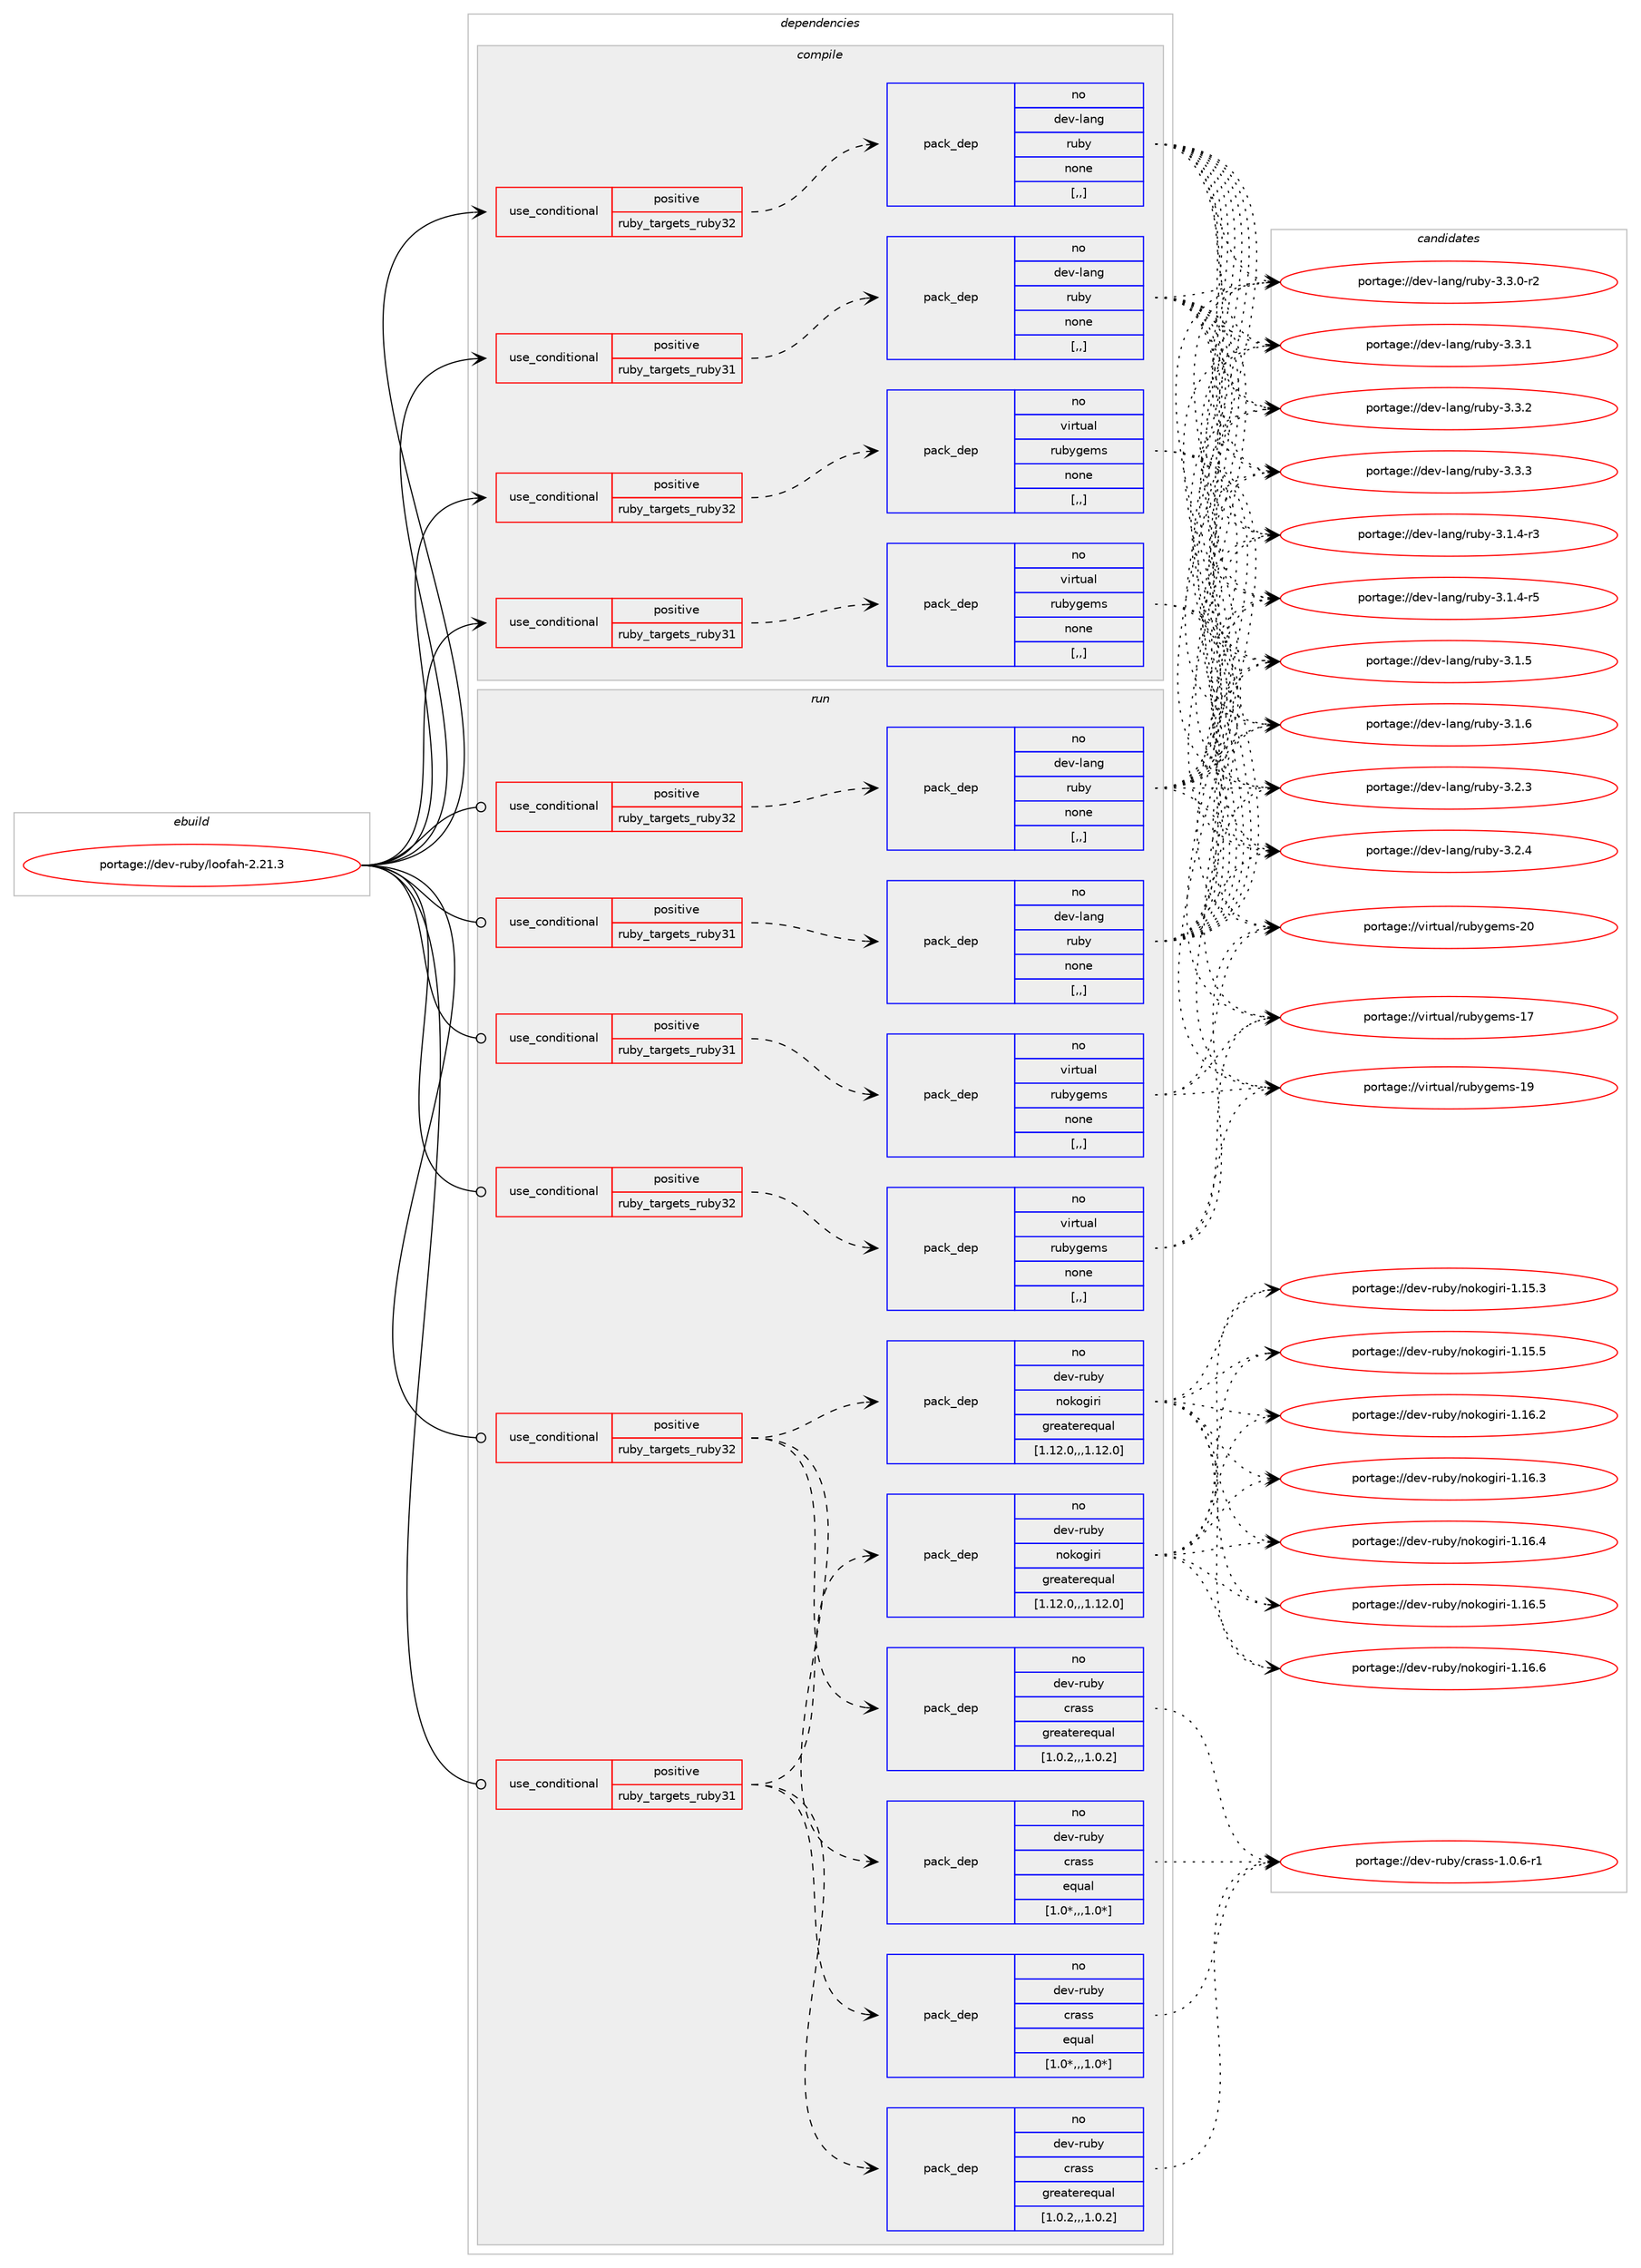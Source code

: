digraph prolog {

# *************
# Graph options
# *************

newrank=true;
concentrate=true;
compound=true;
graph [rankdir=LR,fontname=Helvetica,fontsize=10,ranksep=1.5];#, ranksep=2.5, nodesep=0.2];
edge  [arrowhead=vee];
node  [fontname=Helvetica,fontsize=10];

# **********
# The ebuild
# **********

subgraph cluster_leftcol {
color=gray;
rank=same;
label=<<i>ebuild</i>>;
id [label="portage://dev-ruby/loofah-2.21.3", color=red, width=4, href="../dev-ruby/loofah-2.21.3.svg"];
}

# ****************
# The dependencies
# ****************

subgraph cluster_midcol {
color=gray;
label=<<i>dependencies</i>>;
subgraph cluster_compile {
fillcolor="#eeeeee";
style=filled;
label=<<i>compile</i>>;
subgraph cond48813 {
dependency184884 [label=<<TABLE BORDER="0" CELLBORDER="1" CELLSPACING="0" CELLPADDING="4"><TR><TD ROWSPAN="3" CELLPADDING="10">use_conditional</TD></TR><TR><TD>positive</TD></TR><TR><TD>ruby_targets_ruby31</TD></TR></TABLE>>, shape=none, color=red];
subgraph pack134765 {
dependency184885 [label=<<TABLE BORDER="0" CELLBORDER="1" CELLSPACING="0" CELLPADDING="4" WIDTH="220"><TR><TD ROWSPAN="6" CELLPADDING="30">pack_dep</TD></TR><TR><TD WIDTH="110">no</TD></TR><TR><TD>dev-lang</TD></TR><TR><TD>ruby</TD></TR><TR><TD>none</TD></TR><TR><TD>[,,]</TD></TR></TABLE>>, shape=none, color=blue];
}
dependency184884:e -> dependency184885:w [weight=20,style="dashed",arrowhead="vee"];
}
id:e -> dependency184884:w [weight=20,style="solid",arrowhead="vee"];
subgraph cond48814 {
dependency184886 [label=<<TABLE BORDER="0" CELLBORDER="1" CELLSPACING="0" CELLPADDING="4"><TR><TD ROWSPAN="3" CELLPADDING="10">use_conditional</TD></TR><TR><TD>positive</TD></TR><TR><TD>ruby_targets_ruby31</TD></TR></TABLE>>, shape=none, color=red];
subgraph pack134766 {
dependency184887 [label=<<TABLE BORDER="0" CELLBORDER="1" CELLSPACING="0" CELLPADDING="4" WIDTH="220"><TR><TD ROWSPAN="6" CELLPADDING="30">pack_dep</TD></TR><TR><TD WIDTH="110">no</TD></TR><TR><TD>virtual</TD></TR><TR><TD>rubygems</TD></TR><TR><TD>none</TD></TR><TR><TD>[,,]</TD></TR></TABLE>>, shape=none, color=blue];
}
dependency184886:e -> dependency184887:w [weight=20,style="dashed",arrowhead="vee"];
}
id:e -> dependency184886:w [weight=20,style="solid",arrowhead="vee"];
subgraph cond48815 {
dependency184888 [label=<<TABLE BORDER="0" CELLBORDER="1" CELLSPACING="0" CELLPADDING="4"><TR><TD ROWSPAN="3" CELLPADDING="10">use_conditional</TD></TR><TR><TD>positive</TD></TR><TR><TD>ruby_targets_ruby32</TD></TR></TABLE>>, shape=none, color=red];
subgraph pack134767 {
dependency184889 [label=<<TABLE BORDER="0" CELLBORDER="1" CELLSPACING="0" CELLPADDING="4" WIDTH="220"><TR><TD ROWSPAN="6" CELLPADDING="30">pack_dep</TD></TR><TR><TD WIDTH="110">no</TD></TR><TR><TD>dev-lang</TD></TR><TR><TD>ruby</TD></TR><TR><TD>none</TD></TR><TR><TD>[,,]</TD></TR></TABLE>>, shape=none, color=blue];
}
dependency184888:e -> dependency184889:w [weight=20,style="dashed",arrowhead="vee"];
}
id:e -> dependency184888:w [weight=20,style="solid",arrowhead="vee"];
subgraph cond48816 {
dependency184890 [label=<<TABLE BORDER="0" CELLBORDER="1" CELLSPACING="0" CELLPADDING="4"><TR><TD ROWSPAN="3" CELLPADDING="10">use_conditional</TD></TR><TR><TD>positive</TD></TR><TR><TD>ruby_targets_ruby32</TD></TR></TABLE>>, shape=none, color=red];
subgraph pack134768 {
dependency184891 [label=<<TABLE BORDER="0" CELLBORDER="1" CELLSPACING="0" CELLPADDING="4" WIDTH="220"><TR><TD ROWSPAN="6" CELLPADDING="30">pack_dep</TD></TR><TR><TD WIDTH="110">no</TD></TR><TR><TD>virtual</TD></TR><TR><TD>rubygems</TD></TR><TR><TD>none</TD></TR><TR><TD>[,,]</TD></TR></TABLE>>, shape=none, color=blue];
}
dependency184890:e -> dependency184891:w [weight=20,style="dashed",arrowhead="vee"];
}
id:e -> dependency184890:w [weight=20,style="solid",arrowhead="vee"];
}
subgraph cluster_compileandrun {
fillcolor="#eeeeee";
style=filled;
label=<<i>compile and run</i>>;
}
subgraph cluster_run {
fillcolor="#eeeeee";
style=filled;
label=<<i>run</i>>;
subgraph cond48817 {
dependency184892 [label=<<TABLE BORDER="0" CELLBORDER="1" CELLSPACING="0" CELLPADDING="4"><TR><TD ROWSPAN="3" CELLPADDING="10">use_conditional</TD></TR><TR><TD>positive</TD></TR><TR><TD>ruby_targets_ruby31</TD></TR></TABLE>>, shape=none, color=red];
subgraph pack134769 {
dependency184893 [label=<<TABLE BORDER="0" CELLBORDER="1" CELLSPACING="0" CELLPADDING="4" WIDTH="220"><TR><TD ROWSPAN="6" CELLPADDING="30">pack_dep</TD></TR><TR><TD WIDTH="110">no</TD></TR><TR><TD>dev-lang</TD></TR><TR><TD>ruby</TD></TR><TR><TD>none</TD></TR><TR><TD>[,,]</TD></TR></TABLE>>, shape=none, color=blue];
}
dependency184892:e -> dependency184893:w [weight=20,style="dashed",arrowhead="vee"];
}
id:e -> dependency184892:w [weight=20,style="solid",arrowhead="odot"];
subgraph cond48818 {
dependency184894 [label=<<TABLE BORDER="0" CELLBORDER="1" CELLSPACING="0" CELLPADDING="4"><TR><TD ROWSPAN="3" CELLPADDING="10">use_conditional</TD></TR><TR><TD>positive</TD></TR><TR><TD>ruby_targets_ruby31</TD></TR></TABLE>>, shape=none, color=red];
subgraph pack134770 {
dependency184895 [label=<<TABLE BORDER="0" CELLBORDER="1" CELLSPACING="0" CELLPADDING="4" WIDTH="220"><TR><TD ROWSPAN="6" CELLPADDING="30">pack_dep</TD></TR><TR><TD WIDTH="110">no</TD></TR><TR><TD>dev-ruby</TD></TR><TR><TD>crass</TD></TR><TR><TD>equal</TD></TR><TR><TD>[1.0*,,,1.0*]</TD></TR></TABLE>>, shape=none, color=blue];
}
dependency184894:e -> dependency184895:w [weight=20,style="dashed",arrowhead="vee"];
subgraph pack134771 {
dependency184896 [label=<<TABLE BORDER="0" CELLBORDER="1" CELLSPACING="0" CELLPADDING="4" WIDTH="220"><TR><TD ROWSPAN="6" CELLPADDING="30">pack_dep</TD></TR><TR><TD WIDTH="110">no</TD></TR><TR><TD>dev-ruby</TD></TR><TR><TD>crass</TD></TR><TR><TD>greaterequal</TD></TR><TR><TD>[1.0.2,,,1.0.2]</TD></TR></TABLE>>, shape=none, color=blue];
}
dependency184894:e -> dependency184896:w [weight=20,style="dashed",arrowhead="vee"];
subgraph pack134772 {
dependency184897 [label=<<TABLE BORDER="0" CELLBORDER="1" CELLSPACING="0" CELLPADDING="4" WIDTH="220"><TR><TD ROWSPAN="6" CELLPADDING="30">pack_dep</TD></TR><TR><TD WIDTH="110">no</TD></TR><TR><TD>dev-ruby</TD></TR><TR><TD>nokogiri</TD></TR><TR><TD>greaterequal</TD></TR><TR><TD>[1.12.0,,,1.12.0]</TD></TR></TABLE>>, shape=none, color=blue];
}
dependency184894:e -> dependency184897:w [weight=20,style="dashed",arrowhead="vee"];
}
id:e -> dependency184894:w [weight=20,style="solid",arrowhead="odot"];
subgraph cond48819 {
dependency184898 [label=<<TABLE BORDER="0" CELLBORDER="1" CELLSPACING="0" CELLPADDING="4"><TR><TD ROWSPAN="3" CELLPADDING="10">use_conditional</TD></TR><TR><TD>positive</TD></TR><TR><TD>ruby_targets_ruby31</TD></TR></TABLE>>, shape=none, color=red];
subgraph pack134773 {
dependency184899 [label=<<TABLE BORDER="0" CELLBORDER="1" CELLSPACING="0" CELLPADDING="4" WIDTH="220"><TR><TD ROWSPAN="6" CELLPADDING="30">pack_dep</TD></TR><TR><TD WIDTH="110">no</TD></TR><TR><TD>virtual</TD></TR><TR><TD>rubygems</TD></TR><TR><TD>none</TD></TR><TR><TD>[,,]</TD></TR></TABLE>>, shape=none, color=blue];
}
dependency184898:e -> dependency184899:w [weight=20,style="dashed",arrowhead="vee"];
}
id:e -> dependency184898:w [weight=20,style="solid",arrowhead="odot"];
subgraph cond48820 {
dependency184900 [label=<<TABLE BORDER="0" CELLBORDER="1" CELLSPACING="0" CELLPADDING="4"><TR><TD ROWSPAN="3" CELLPADDING="10">use_conditional</TD></TR><TR><TD>positive</TD></TR><TR><TD>ruby_targets_ruby32</TD></TR></TABLE>>, shape=none, color=red];
subgraph pack134774 {
dependency184901 [label=<<TABLE BORDER="0" CELLBORDER="1" CELLSPACING="0" CELLPADDING="4" WIDTH="220"><TR><TD ROWSPAN="6" CELLPADDING="30">pack_dep</TD></TR><TR><TD WIDTH="110">no</TD></TR><TR><TD>dev-lang</TD></TR><TR><TD>ruby</TD></TR><TR><TD>none</TD></TR><TR><TD>[,,]</TD></TR></TABLE>>, shape=none, color=blue];
}
dependency184900:e -> dependency184901:w [weight=20,style="dashed",arrowhead="vee"];
}
id:e -> dependency184900:w [weight=20,style="solid",arrowhead="odot"];
subgraph cond48821 {
dependency184902 [label=<<TABLE BORDER="0" CELLBORDER="1" CELLSPACING="0" CELLPADDING="4"><TR><TD ROWSPAN="3" CELLPADDING="10">use_conditional</TD></TR><TR><TD>positive</TD></TR><TR><TD>ruby_targets_ruby32</TD></TR></TABLE>>, shape=none, color=red];
subgraph pack134775 {
dependency184903 [label=<<TABLE BORDER="0" CELLBORDER="1" CELLSPACING="0" CELLPADDING="4" WIDTH="220"><TR><TD ROWSPAN="6" CELLPADDING="30">pack_dep</TD></TR><TR><TD WIDTH="110">no</TD></TR><TR><TD>dev-ruby</TD></TR><TR><TD>crass</TD></TR><TR><TD>equal</TD></TR><TR><TD>[1.0*,,,1.0*]</TD></TR></TABLE>>, shape=none, color=blue];
}
dependency184902:e -> dependency184903:w [weight=20,style="dashed",arrowhead="vee"];
subgraph pack134776 {
dependency184904 [label=<<TABLE BORDER="0" CELLBORDER="1" CELLSPACING="0" CELLPADDING="4" WIDTH="220"><TR><TD ROWSPAN="6" CELLPADDING="30">pack_dep</TD></TR><TR><TD WIDTH="110">no</TD></TR><TR><TD>dev-ruby</TD></TR><TR><TD>crass</TD></TR><TR><TD>greaterequal</TD></TR><TR><TD>[1.0.2,,,1.0.2]</TD></TR></TABLE>>, shape=none, color=blue];
}
dependency184902:e -> dependency184904:w [weight=20,style="dashed",arrowhead="vee"];
subgraph pack134777 {
dependency184905 [label=<<TABLE BORDER="0" CELLBORDER="1" CELLSPACING="0" CELLPADDING="4" WIDTH="220"><TR><TD ROWSPAN="6" CELLPADDING="30">pack_dep</TD></TR><TR><TD WIDTH="110">no</TD></TR><TR><TD>dev-ruby</TD></TR><TR><TD>nokogiri</TD></TR><TR><TD>greaterequal</TD></TR><TR><TD>[1.12.0,,,1.12.0]</TD></TR></TABLE>>, shape=none, color=blue];
}
dependency184902:e -> dependency184905:w [weight=20,style="dashed",arrowhead="vee"];
}
id:e -> dependency184902:w [weight=20,style="solid",arrowhead="odot"];
subgraph cond48822 {
dependency184906 [label=<<TABLE BORDER="0" CELLBORDER="1" CELLSPACING="0" CELLPADDING="4"><TR><TD ROWSPAN="3" CELLPADDING="10">use_conditional</TD></TR><TR><TD>positive</TD></TR><TR><TD>ruby_targets_ruby32</TD></TR></TABLE>>, shape=none, color=red];
subgraph pack134778 {
dependency184907 [label=<<TABLE BORDER="0" CELLBORDER="1" CELLSPACING="0" CELLPADDING="4" WIDTH="220"><TR><TD ROWSPAN="6" CELLPADDING="30">pack_dep</TD></TR><TR><TD WIDTH="110">no</TD></TR><TR><TD>virtual</TD></TR><TR><TD>rubygems</TD></TR><TR><TD>none</TD></TR><TR><TD>[,,]</TD></TR></TABLE>>, shape=none, color=blue];
}
dependency184906:e -> dependency184907:w [weight=20,style="dashed",arrowhead="vee"];
}
id:e -> dependency184906:w [weight=20,style="solid",arrowhead="odot"];
}
}

# **************
# The candidates
# **************

subgraph cluster_choices {
rank=same;
color=gray;
label=<<i>candidates</i>>;

subgraph choice134765 {
color=black;
nodesep=1;
choice100101118451089711010347114117981214551464946524511451 [label="portage://dev-lang/ruby-3.1.4-r3", color=red, width=4,href="../dev-lang/ruby-3.1.4-r3.svg"];
choice100101118451089711010347114117981214551464946524511453 [label="portage://dev-lang/ruby-3.1.4-r5", color=red, width=4,href="../dev-lang/ruby-3.1.4-r5.svg"];
choice10010111845108971101034711411798121455146494653 [label="portage://dev-lang/ruby-3.1.5", color=red, width=4,href="../dev-lang/ruby-3.1.5.svg"];
choice10010111845108971101034711411798121455146494654 [label="portage://dev-lang/ruby-3.1.6", color=red, width=4,href="../dev-lang/ruby-3.1.6.svg"];
choice10010111845108971101034711411798121455146504651 [label="portage://dev-lang/ruby-3.2.3", color=red, width=4,href="../dev-lang/ruby-3.2.3.svg"];
choice10010111845108971101034711411798121455146504652 [label="portage://dev-lang/ruby-3.2.4", color=red, width=4,href="../dev-lang/ruby-3.2.4.svg"];
choice100101118451089711010347114117981214551465146484511450 [label="portage://dev-lang/ruby-3.3.0-r2", color=red, width=4,href="../dev-lang/ruby-3.3.0-r2.svg"];
choice10010111845108971101034711411798121455146514649 [label="portage://dev-lang/ruby-3.3.1", color=red, width=4,href="../dev-lang/ruby-3.3.1.svg"];
choice10010111845108971101034711411798121455146514650 [label="portage://dev-lang/ruby-3.3.2", color=red, width=4,href="../dev-lang/ruby-3.3.2.svg"];
choice10010111845108971101034711411798121455146514651 [label="portage://dev-lang/ruby-3.3.3", color=red, width=4,href="../dev-lang/ruby-3.3.3.svg"];
dependency184885:e -> choice100101118451089711010347114117981214551464946524511451:w [style=dotted,weight="100"];
dependency184885:e -> choice100101118451089711010347114117981214551464946524511453:w [style=dotted,weight="100"];
dependency184885:e -> choice10010111845108971101034711411798121455146494653:w [style=dotted,weight="100"];
dependency184885:e -> choice10010111845108971101034711411798121455146494654:w [style=dotted,weight="100"];
dependency184885:e -> choice10010111845108971101034711411798121455146504651:w [style=dotted,weight="100"];
dependency184885:e -> choice10010111845108971101034711411798121455146504652:w [style=dotted,weight="100"];
dependency184885:e -> choice100101118451089711010347114117981214551465146484511450:w [style=dotted,weight="100"];
dependency184885:e -> choice10010111845108971101034711411798121455146514649:w [style=dotted,weight="100"];
dependency184885:e -> choice10010111845108971101034711411798121455146514650:w [style=dotted,weight="100"];
dependency184885:e -> choice10010111845108971101034711411798121455146514651:w [style=dotted,weight="100"];
}
subgraph choice134766 {
color=black;
nodesep=1;
choice118105114116117971084711411798121103101109115454955 [label="portage://virtual/rubygems-17", color=red, width=4,href="../virtual/rubygems-17.svg"];
choice118105114116117971084711411798121103101109115454957 [label="portage://virtual/rubygems-19", color=red, width=4,href="../virtual/rubygems-19.svg"];
choice118105114116117971084711411798121103101109115455048 [label="portage://virtual/rubygems-20", color=red, width=4,href="../virtual/rubygems-20.svg"];
dependency184887:e -> choice118105114116117971084711411798121103101109115454955:w [style=dotted,weight="100"];
dependency184887:e -> choice118105114116117971084711411798121103101109115454957:w [style=dotted,weight="100"];
dependency184887:e -> choice118105114116117971084711411798121103101109115455048:w [style=dotted,weight="100"];
}
subgraph choice134767 {
color=black;
nodesep=1;
choice100101118451089711010347114117981214551464946524511451 [label="portage://dev-lang/ruby-3.1.4-r3", color=red, width=4,href="../dev-lang/ruby-3.1.4-r3.svg"];
choice100101118451089711010347114117981214551464946524511453 [label="portage://dev-lang/ruby-3.1.4-r5", color=red, width=4,href="../dev-lang/ruby-3.1.4-r5.svg"];
choice10010111845108971101034711411798121455146494653 [label="portage://dev-lang/ruby-3.1.5", color=red, width=4,href="../dev-lang/ruby-3.1.5.svg"];
choice10010111845108971101034711411798121455146494654 [label="portage://dev-lang/ruby-3.1.6", color=red, width=4,href="../dev-lang/ruby-3.1.6.svg"];
choice10010111845108971101034711411798121455146504651 [label="portage://dev-lang/ruby-3.2.3", color=red, width=4,href="../dev-lang/ruby-3.2.3.svg"];
choice10010111845108971101034711411798121455146504652 [label="portage://dev-lang/ruby-3.2.4", color=red, width=4,href="../dev-lang/ruby-3.2.4.svg"];
choice100101118451089711010347114117981214551465146484511450 [label="portage://dev-lang/ruby-3.3.0-r2", color=red, width=4,href="../dev-lang/ruby-3.3.0-r2.svg"];
choice10010111845108971101034711411798121455146514649 [label="portage://dev-lang/ruby-3.3.1", color=red, width=4,href="../dev-lang/ruby-3.3.1.svg"];
choice10010111845108971101034711411798121455146514650 [label="portage://dev-lang/ruby-3.3.2", color=red, width=4,href="../dev-lang/ruby-3.3.2.svg"];
choice10010111845108971101034711411798121455146514651 [label="portage://dev-lang/ruby-3.3.3", color=red, width=4,href="../dev-lang/ruby-3.3.3.svg"];
dependency184889:e -> choice100101118451089711010347114117981214551464946524511451:w [style=dotted,weight="100"];
dependency184889:e -> choice100101118451089711010347114117981214551464946524511453:w [style=dotted,weight="100"];
dependency184889:e -> choice10010111845108971101034711411798121455146494653:w [style=dotted,weight="100"];
dependency184889:e -> choice10010111845108971101034711411798121455146494654:w [style=dotted,weight="100"];
dependency184889:e -> choice10010111845108971101034711411798121455146504651:w [style=dotted,weight="100"];
dependency184889:e -> choice10010111845108971101034711411798121455146504652:w [style=dotted,weight="100"];
dependency184889:e -> choice100101118451089711010347114117981214551465146484511450:w [style=dotted,weight="100"];
dependency184889:e -> choice10010111845108971101034711411798121455146514649:w [style=dotted,weight="100"];
dependency184889:e -> choice10010111845108971101034711411798121455146514650:w [style=dotted,weight="100"];
dependency184889:e -> choice10010111845108971101034711411798121455146514651:w [style=dotted,weight="100"];
}
subgraph choice134768 {
color=black;
nodesep=1;
choice118105114116117971084711411798121103101109115454955 [label="portage://virtual/rubygems-17", color=red, width=4,href="../virtual/rubygems-17.svg"];
choice118105114116117971084711411798121103101109115454957 [label="portage://virtual/rubygems-19", color=red, width=4,href="../virtual/rubygems-19.svg"];
choice118105114116117971084711411798121103101109115455048 [label="portage://virtual/rubygems-20", color=red, width=4,href="../virtual/rubygems-20.svg"];
dependency184891:e -> choice118105114116117971084711411798121103101109115454955:w [style=dotted,weight="100"];
dependency184891:e -> choice118105114116117971084711411798121103101109115454957:w [style=dotted,weight="100"];
dependency184891:e -> choice118105114116117971084711411798121103101109115455048:w [style=dotted,weight="100"];
}
subgraph choice134769 {
color=black;
nodesep=1;
choice100101118451089711010347114117981214551464946524511451 [label="portage://dev-lang/ruby-3.1.4-r3", color=red, width=4,href="../dev-lang/ruby-3.1.4-r3.svg"];
choice100101118451089711010347114117981214551464946524511453 [label="portage://dev-lang/ruby-3.1.4-r5", color=red, width=4,href="../dev-lang/ruby-3.1.4-r5.svg"];
choice10010111845108971101034711411798121455146494653 [label="portage://dev-lang/ruby-3.1.5", color=red, width=4,href="../dev-lang/ruby-3.1.5.svg"];
choice10010111845108971101034711411798121455146494654 [label="portage://dev-lang/ruby-3.1.6", color=red, width=4,href="../dev-lang/ruby-3.1.6.svg"];
choice10010111845108971101034711411798121455146504651 [label="portage://dev-lang/ruby-3.2.3", color=red, width=4,href="../dev-lang/ruby-3.2.3.svg"];
choice10010111845108971101034711411798121455146504652 [label="portage://dev-lang/ruby-3.2.4", color=red, width=4,href="../dev-lang/ruby-3.2.4.svg"];
choice100101118451089711010347114117981214551465146484511450 [label="portage://dev-lang/ruby-3.3.0-r2", color=red, width=4,href="../dev-lang/ruby-3.3.0-r2.svg"];
choice10010111845108971101034711411798121455146514649 [label="portage://dev-lang/ruby-3.3.1", color=red, width=4,href="../dev-lang/ruby-3.3.1.svg"];
choice10010111845108971101034711411798121455146514650 [label="portage://dev-lang/ruby-3.3.2", color=red, width=4,href="../dev-lang/ruby-3.3.2.svg"];
choice10010111845108971101034711411798121455146514651 [label="portage://dev-lang/ruby-3.3.3", color=red, width=4,href="../dev-lang/ruby-3.3.3.svg"];
dependency184893:e -> choice100101118451089711010347114117981214551464946524511451:w [style=dotted,weight="100"];
dependency184893:e -> choice100101118451089711010347114117981214551464946524511453:w [style=dotted,weight="100"];
dependency184893:e -> choice10010111845108971101034711411798121455146494653:w [style=dotted,weight="100"];
dependency184893:e -> choice10010111845108971101034711411798121455146494654:w [style=dotted,weight="100"];
dependency184893:e -> choice10010111845108971101034711411798121455146504651:w [style=dotted,weight="100"];
dependency184893:e -> choice10010111845108971101034711411798121455146504652:w [style=dotted,weight="100"];
dependency184893:e -> choice100101118451089711010347114117981214551465146484511450:w [style=dotted,weight="100"];
dependency184893:e -> choice10010111845108971101034711411798121455146514649:w [style=dotted,weight="100"];
dependency184893:e -> choice10010111845108971101034711411798121455146514650:w [style=dotted,weight="100"];
dependency184893:e -> choice10010111845108971101034711411798121455146514651:w [style=dotted,weight="100"];
}
subgraph choice134770 {
color=black;
nodesep=1;
choice10010111845114117981214799114971151154549464846544511449 [label="portage://dev-ruby/crass-1.0.6-r1", color=red, width=4,href="../dev-ruby/crass-1.0.6-r1.svg"];
dependency184895:e -> choice10010111845114117981214799114971151154549464846544511449:w [style=dotted,weight="100"];
}
subgraph choice134771 {
color=black;
nodesep=1;
choice10010111845114117981214799114971151154549464846544511449 [label="portage://dev-ruby/crass-1.0.6-r1", color=red, width=4,href="../dev-ruby/crass-1.0.6-r1.svg"];
dependency184896:e -> choice10010111845114117981214799114971151154549464846544511449:w [style=dotted,weight="100"];
}
subgraph choice134772 {
color=black;
nodesep=1;
choice10010111845114117981214711011110711110310511410545494649534651 [label="portage://dev-ruby/nokogiri-1.15.3", color=red, width=4,href="../dev-ruby/nokogiri-1.15.3.svg"];
choice10010111845114117981214711011110711110310511410545494649534653 [label="portage://dev-ruby/nokogiri-1.15.5", color=red, width=4,href="../dev-ruby/nokogiri-1.15.5.svg"];
choice10010111845114117981214711011110711110310511410545494649544650 [label="portage://dev-ruby/nokogiri-1.16.2", color=red, width=4,href="../dev-ruby/nokogiri-1.16.2.svg"];
choice10010111845114117981214711011110711110310511410545494649544651 [label="portage://dev-ruby/nokogiri-1.16.3", color=red, width=4,href="../dev-ruby/nokogiri-1.16.3.svg"];
choice10010111845114117981214711011110711110310511410545494649544652 [label="portage://dev-ruby/nokogiri-1.16.4", color=red, width=4,href="../dev-ruby/nokogiri-1.16.4.svg"];
choice10010111845114117981214711011110711110310511410545494649544653 [label="portage://dev-ruby/nokogiri-1.16.5", color=red, width=4,href="../dev-ruby/nokogiri-1.16.5.svg"];
choice10010111845114117981214711011110711110310511410545494649544654 [label="portage://dev-ruby/nokogiri-1.16.6", color=red, width=4,href="../dev-ruby/nokogiri-1.16.6.svg"];
dependency184897:e -> choice10010111845114117981214711011110711110310511410545494649534651:w [style=dotted,weight="100"];
dependency184897:e -> choice10010111845114117981214711011110711110310511410545494649534653:w [style=dotted,weight="100"];
dependency184897:e -> choice10010111845114117981214711011110711110310511410545494649544650:w [style=dotted,weight="100"];
dependency184897:e -> choice10010111845114117981214711011110711110310511410545494649544651:w [style=dotted,weight="100"];
dependency184897:e -> choice10010111845114117981214711011110711110310511410545494649544652:w [style=dotted,weight="100"];
dependency184897:e -> choice10010111845114117981214711011110711110310511410545494649544653:w [style=dotted,weight="100"];
dependency184897:e -> choice10010111845114117981214711011110711110310511410545494649544654:w [style=dotted,weight="100"];
}
subgraph choice134773 {
color=black;
nodesep=1;
choice118105114116117971084711411798121103101109115454955 [label="portage://virtual/rubygems-17", color=red, width=4,href="../virtual/rubygems-17.svg"];
choice118105114116117971084711411798121103101109115454957 [label="portage://virtual/rubygems-19", color=red, width=4,href="../virtual/rubygems-19.svg"];
choice118105114116117971084711411798121103101109115455048 [label="portage://virtual/rubygems-20", color=red, width=4,href="../virtual/rubygems-20.svg"];
dependency184899:e -> choice118105114116117971084711411798121103101109115454955:w [style=dotted,weight="100"];
dependency184899:e -> choice118105114116117971084711411798121103101109115454957:w [style=dotted,weight="100"];
dependency184899:e -> choice118105114116117971084711411798121103101109115455048:w [style=dotted,weight="100"];
}
subgraph choice134774 {
color=black;
nodesep=1;
choice100101118451089711010347114117981214551464946524511451 [label="portage://dev-lang/ruby-3.1.4-r3", color=red, width=4,href="../dev-lang/ruby-3.1.4-r3.svg"];
choice100101118451089711010347114117981214551464946524511453 [label="portage://dev-lang/ruby-3.1.4-r5", color=red, width=4,href="../dev-lang/ruby-3.1.4-r5.svg"];
choice10010111845108971101034711411798121455146494653 [label="portage://dev-lang/ruby-3.1.5", color=red, width=4,href="../dev-lang/ruby-3.1.5.svg"];
choice10010111845108971101034711411798121455146494654 [label="portage://dev-lang/ruby-3.1.6", color=red, width=4,href="../dev-lang/ruby-3.1.6.svg"];
choice10010111845108971101034711411798121455146504651 [label="portage://dev-lang/ruby-3.2.3", color=red, width=4,href="../dev-lang/ruby-3.2.3.svg"];
choice10010111845108971101034711411798121455146504652 [label="portage://dev-lang/ruby-3.2.4", color=red, width=4,href="../dev-lang/ruby-3.2.4.svg"];
choice100101118451089711010347114117981214551465146484511450 [label="portage://dev-lang/ruby-3.3.0-r2", color=red, width=4,href="../dev-lang/ruby-3.3.0-r2.svg"];
choice10010111845108971101034711411798121455146514649 [label="portage://dev-lang/ruby-3.3.1", color=red, width=4,href="../dev-lang/ruby-3.3.1.svg"];
choice10010111845108971101034711411798121455146514650 [label="portage://dev-lang/ruby-3.3.2", color=red, width=4,href="../dev-lang/ruby-3.3.2.svg"];
choice10010111845108971101034711411798121455146514651 [label="portage://dev-lang/ruby-3.3.3", color=red, width=4,href="../dev-lang/ruby-3.3.3.svg"];
dependency184901:e -> choice100101118451089711010347114117981214551464946524511451:w [style=dotted,weight="100"];
dependency184901:e -> choice100101118451089711010347114117981214551464946524511453:w [style=dotted,weight="100"];
dependency184901:e -> choice10010111845108971101034711411798121455146494653:w [style=dotted,weight="100"];
dependency184901:e -> choice10010111845108971101034711411798121455146494654:w [style=dotted,weight="100"];
dependency184901:e -> choice10010111845108971101034711411798121455146504651:w [style=dotted,weight="100"];
dependency184901:e -> choice10010111845108971101034711411798121455146504652:w [style=dotted,weight="100"];
dependency184901:e -> choice100101118451089711010347114117981214551465146484511450:w [style=dotted,weight="100"];
dependency184901:e -> choice10010111845108971101034711411798121455146514649:w [style=dotted,weight="100"];
dependency184901:e -> choice10010111845108971101034711411798121455146514650:w [style=dotted,weight="100"];
dependency184901:e -> choice10010111845108971101034711411798121455146514651:w [style=dotted,weight="100"];
}
subgraph choice134775 {
color=black;
nodesep=1;
choice10010111845114117981214799114971151154549464846544511449 [label="portage://dev-ruby/crass-1.0.6-r1", color=red, width=4,href="../dev-ruby/crass-1.0.6-r1.svg"];
dependency184903:e -> choice10010111845114117981214799114971151154549464846544511449:w [style=dotted,weight="100"];
}
subgraph choice134776 {
color=black;
nodesep=1;
choice10010111845114117981214799114971151154549464846544511449 [label="portage://dev-ruby/crass-1.0.6-r1", color=red, width=4,href="../dev-ruby/crass-1.0.6-r1.svg"];
dependency184904:e -> choice10010111845114117981214799114971151154549464846544511449:w [style=dotted,weight="100"];
}
subgraph choice134777 {
color=black;
nodesep=1;
choice10010111845114117981214711011110711110310511410545494649534651 [label="portage://dev-ruby/nokogiri-1.15.3", color=red, width=4,href="../dev-ruby/nokogiri-1.15.3.svg"];
choice10010111845114117981214711011110711110310511410545494649534653 [label="portage://dev-ruby/nokogiri-1.15.5", color=red, width=4,href="../dev-ruby/nokogiri-1.15.5.svg"];
choice10010111845114117981214711011110711110310511410545494649544650 [label="portage://dev-ruby/nokogiri-1.16.2", color=red, width=4,href="../dev-ruby/nokogiri-1.16.2.svg"];
choice10010111845114117981214711011110711110310511410545494649544651 [label="portage://dev-ruby/nokogiri-1.16.3", color=red, width=4,href="../dev-ruby/nokogiri-1.16.3.svg"];
choice10010111845114117981214711011110711110310511410545494649544652 [label="portage://dev-ruby/nokogiri-1.16.4", color=red, width=4,href="../dev-ruby/nokogiri-1.16.4.svg"];
choice10010111845114117981214711011110711110310511410545494649544653 [label="portage://dev-ruby/nokogiri-1.16.5", color=red, width=4,href="../dev-ruby/nokogiri-1.16.5.svg"];
choice10010111845114117981214711011110711110310511410545494649544654 [label="portage://dev-ruby/nokogiri-1.16.6", color=red, width=4,href="../dev-ruby/nokogiri-1.16.6.svg"];
dependency184905:e -> choice10010111845114117981214711011110711110310511410545494649534651:w [style=dotted,weight="100"];
dependency184905:e -> choice10010111845114117981214711011110711110310511410545494649534653:w [style=dotted,weight="100"];
dependency184905:e -> choice10010111845114117981214711011110711110310511410545494649544650:w [style=dotted,weight="100"];
dependency184905:e -> choice10010111845114117981214711011110711110310511410545494649544651:w [style=dotted,weight="100"];
dependency184905:e -> choice10010111845114117981214711011110711110310511410545494649544652:w [style=dotted,weight="100"];
dependency184905:e -> choice10010111845114117981214711011110711110310511410545494649544653:w [style=dotted,weight="100"];
dependency184905:e -> choice10010111845114117981214711011110711110310511410545494649544654:w [style=dotted,weight="100"];
}
subgraph choice134778 {
color=black;
nodesep=1;
choice118105114116117971084711411798121103101109115454955 [label="portage://virtual/rubygems-17", color=red, width=4,href="../virtual/rubygems-17.svg"];
choice118105114116117971084711411798121103101109115454957 [label="portage://virtual/rubygems-19", color=red, width=4,href="../virtual/rubygems-19.svg"];
choice118105114116117971084711411798121103101109115455048 [label="portage://virtual/rubygems-20", color=red, width=4,href="../virtual/rubygems-20.svg"];
dependency184907:e -> choice118105114116117971084711411798121103101109115454955:w [style=dotted,weight="100"];
dependency184907:e -> choice118105114116117971084711411798121103101109115454957:w [style=dotted,weight="100"];
dependency184907:e -> choice118105114116117971084711411798121103101109115455048:w [style=dotted,weight="100"];
}
}

}
